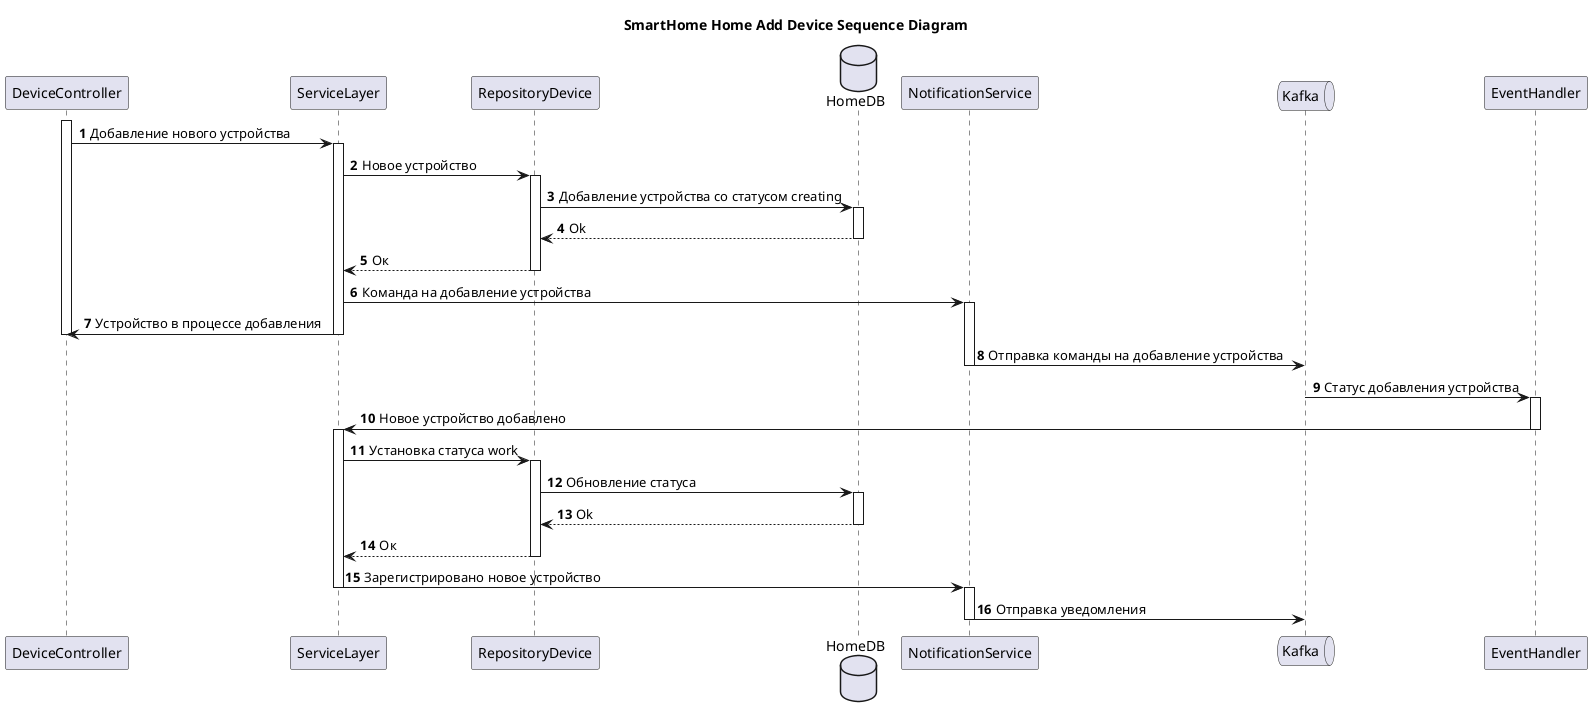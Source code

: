 @startuml
title SmartHome Home Add Device Sequence Diagram
autonumber

activate DeviceController
DeviceController -> ServiceLayer : Добавление нового устройства
activate ServiceLayer
ServiceLayer -> RepositoryDevice : Новое устройство
database HomeDB
activate RepositoryDevice
RepositoryDevice -> HomeDB : Добавление устройства со статусом creating
activate HomeDB
RepositoryDevice <-- HomeDB: Оk
deactivate HomeDB
ServiceLayer <-- RepositoryDevice: Ок
deactivate RepositoryDevice
ServiceLayer->NotificationService : Команда на добавление устройства
activate NotificationService
DeviceController <- ServiceLayer : Устройство в процессе добавления
deactivate ServiceLayer
deactivate DeviceController
queue Kafka
NotificationService -> Kafka : Отправка команды на добавление устройства
deactivate NotificationService
Kafka -> EventHandler : Статус добавления устройства
activate EventHandler
EventHandler -> ServiceLayer : Новое устройство добавлено
deactivate EventHandler
activate ServiceLayer
ServiceLayer -> RepositoryDevice : Установка статуса work
activate RepositoryDevice
RepositoryDevice -> HomeDB: Обновление статуса
activate HomeDB
RepositoryDevice <-- HomeDB: Оk
deactivate HomeDB
ServiceLayer <-- RepositoryDevice: Ок
deactivate RepositoryDevice
ServiceLayer -> NotificationService: Зарегистрировано новое устройство
deactivate ServiceLayer
activate NotificationService
NotificationService -> Kafka : Отправка уведомления
deactivate NotificationService

@enduml
